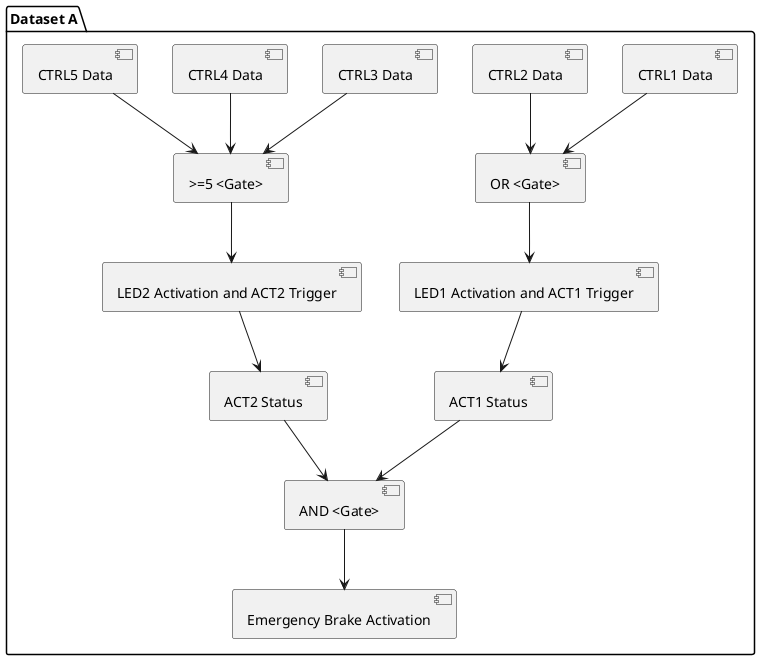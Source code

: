 @startuml
package "Dataset A" {
  [CTRL1 Data] --> [OR <Gate>]
  [CTRL2 Data] --> [OR <Gate>]
  [OR <Gate>] --> [LED1 Activation and ACT1 Trigger]

  [CTRL3 Data] --> [>=5 <Gate>]
  [CTRL4 Data] --> [>=5 <Gate>]
  [CTRL5 Data] --> [>=5 <Gate>]
  [>=5 <Gate>] --> [LED2 Activation and ACT2 Trigger]

  [LED1 Activation and ACT1 Trigger] --> [ACT1 Status]
  [LED2 Activation and ACT2 Trigger] --> [ACT2 Status]
  [ACT1 Status] --> [AND <Gate>]
  [ACT2 Status] --> [AND <Gate>]
  [AND <Gate>] --> [Emergency Brake Activation]
}
@enduml
